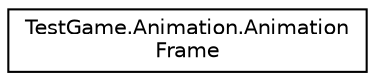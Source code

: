 digraph "Graphical Class Hierarchy"
{
 // LATEX_PDF_SIZE
  edge [fontname="Helvetica",fontsize="10",labelfontname="Helvetica",labelfontsize="10"];
  node [fontname="Helvetica",fontsize="10",shape=record];
  rankdir="LR";
  Node0 [label="TestGame.Animation.Animation\lFrame",height=0.2,width=0.4,color="black", fillcolor="white", style="filled",URL="$dc/d6c/class_test_game_1_1_animation_1_1_animation_frame.html",tooltip=" "];
}
